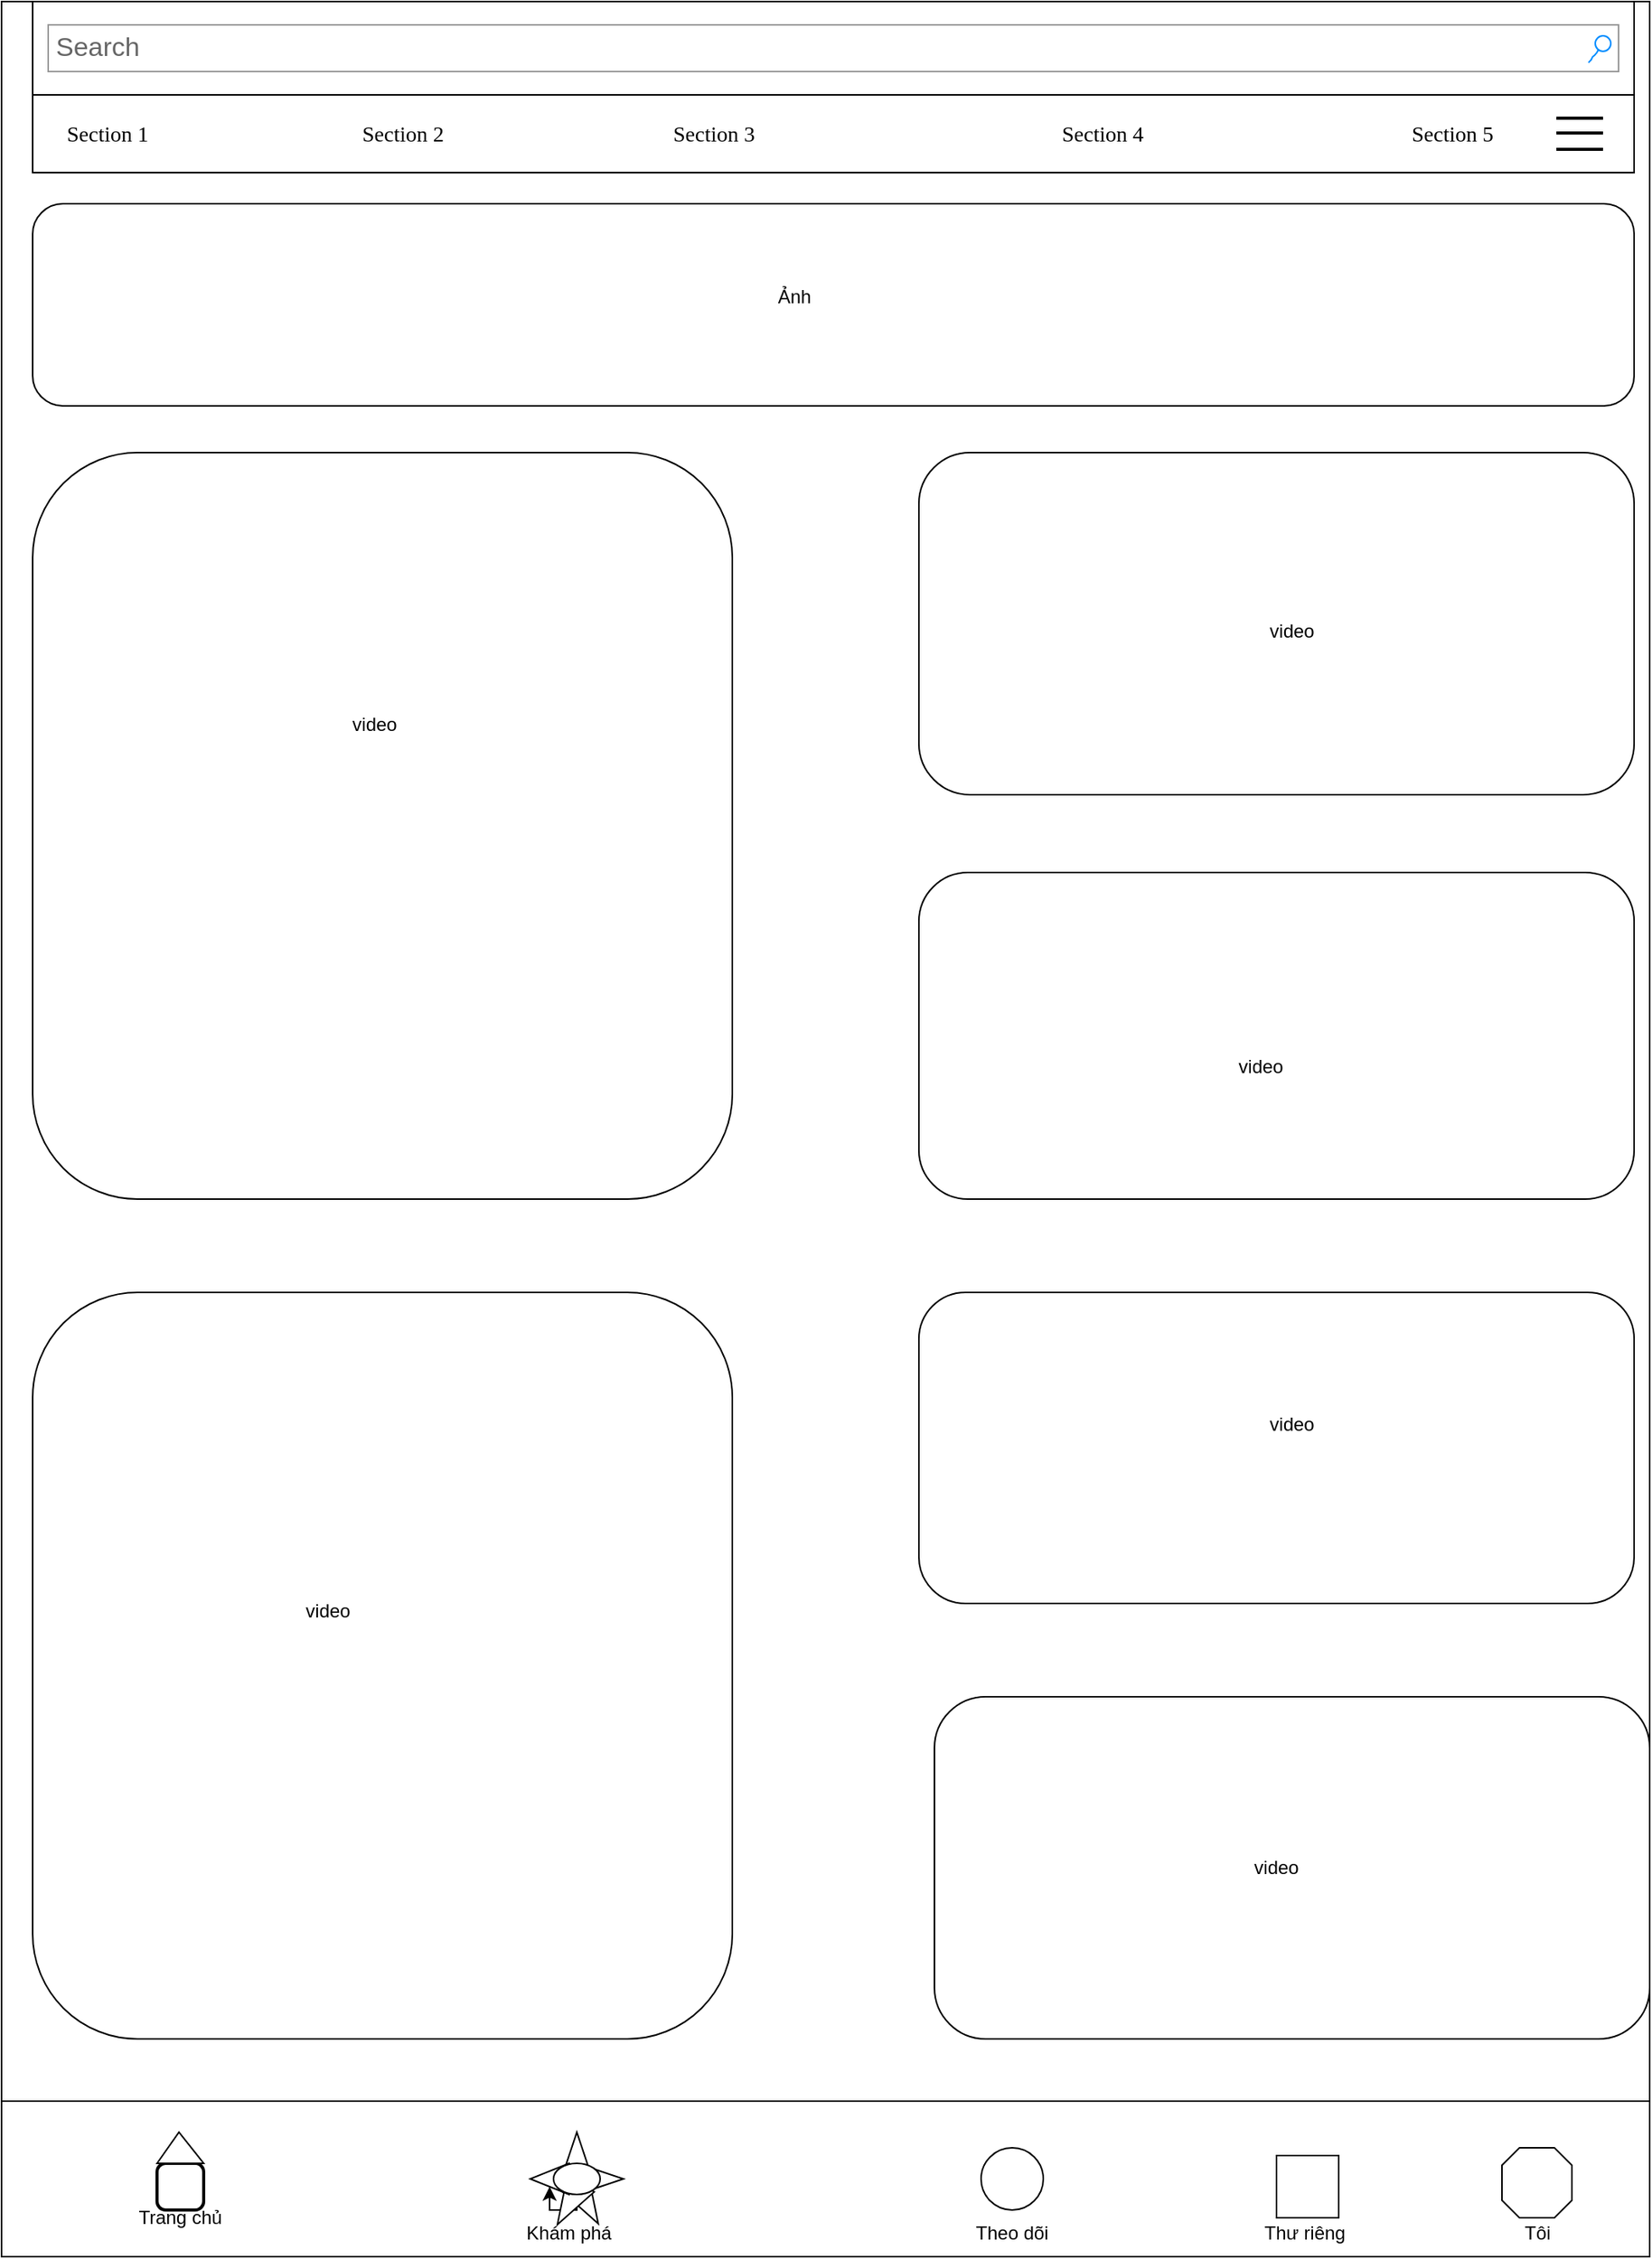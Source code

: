 <mxfile version="20.8.16" type="device"><diagram name="Page-1" id="03018318-947c-dd8e-b7a3-06fadd420f32"><mxGraphModel dx="1050" dy="621" grid="1" gridSize="10" guides="1" tooltips="1" connect="1" arrows="1" fold="1" page="1" pageScale="1" pageWidth="1100" pageHeight="850" background="#ffffff" math="0" shadow="0"><root><mxCell id="0"/><mxCell id="1" parent="0"/><mxCell id="9L36NZVr-p3LA49_DdVa-10" value="" style="rounded=0;whiteSpace=wrap;html=1;" vertex="1" parent="1"><mxGeometry x="20" y="20" width="1060" height="1450" as="geometry"/></mxCell><mxCell id="9L36NZVr-p3LA49_DdVa-12" value="" style="rounded=0;whiteSpace=wrap;html=1;" vertex="1" parent="1"><mxGeometry x="40" y="20" width="1030" height="60" as="geometry"/></mxCell><mxCell id="9L36NZVr-p3LA49_DdVa-11" value="" style="rounded=0;whiteSpace=wrap;html=1;" vertex="1" parent="1"><mxGeometry x="40" y="80" width="1030" height="50" as="geometry"/></mxCell><mxCell id="677b7b8949515195-3" value="Search" style="strokeWidth=1;shadow=0;dashed=0;align=center;html=1;shape=mxgraph.mockup.forms.searchBox;strokeColor=#999999;mainText=;strokeColor2=#008cff;fontColor=#666666;fontSize=17;align=left;spacingLeft=3;rounded=0;labelBackgroundColor=none;comic=1;" parent="1" vertex="1"><mxGeometry x="50" y="35" width="1010" height="30" as="geometry"/></mxCell><mxCell id="677b7b8949515195-11" value="Section 1" style="text;html=1;points=[];align=left;verticalAlign=top;spacingTop=-4;fontSize=14;fontFamily=Verdana" parent="1" vertex="1"><mxGeometry x="60" y="95" width="60" height="20" as="geometry"/></mxCell><mxCell id="677b7b8949515195-12" value="Section 2" style="text;html=1;points=[];align=left;verticalAlign=top;spacingTop=-4;fontSize=14;fontFamily=Verdana" parent="1" vertex="1"><mxGeometry x="250" y="95" width="60" height="20" as="geometry"/></mxCell><mxCell id="677b7b8949515195-13" value="Section 3" style="text;html=1;points=[];align=left;verticalAlign=top;spacingTop=-4;fontSize=14;fontFamily=Verdana" parent="1" vertex="1"><mxGeometry x="450" y="95" width="60" height="20" as="geometry"/></mxCell><mxCell id="677b7b8949515195-14" value="Section 4" style="text;html=1;points=[];align=left;verticalAlign=top;spacingTop=-4;fontSize=14;fontFamily=Verdana" parent="1" vertex="1"><mxGeometry x="700" y="95" width="60" height="20" as="geometry"/></mxCell><mxCell id="9L36NZVr-p3LA49_DdVa-2" value="Section 5" style="text;html=1;points=[];align=left;verticalAlign=top;spacingTop=-4;fontSize=14;fontFamily=Verdana" vertex="1" parent="1"><mxGeometry x="925" y="95" width="60" height="20" as="geometry"/></mxCell><mxCell id="9L36NZVr-p3LA49_DdVa-6" value="" style="shape=link;html=1;rounded=0;width=-1;" edge="1" parent="1"><mxGeometry width="100" relative="1" as="geometry"><mxPoint x="1020" y="95" as="sourcePoint"/><mxPoint x="1050" y="95" as="targetPoint"/><Array as="points"/></mxGeometry></mxCell><mxCell id="9L36NZVr-p3LA49_DdVa-7" value="" style="shape=link;html=1;rounded=0;width=1;" edge="1" parent="1"><mxGeometry width="100" relative="1" as="geometry"><mxPoint x="1020" y="104.5" as="sourcePoint"/><mxPoint x="1050" y="104.5" as="targetPoint"/></mxGeometry></mxCell><mxCell id="9L36NZVr-p3LA49_DdVa-9" value="" style="shape=link;html=1;rounded=0;width=1;" edge="1" parent="1"><mxGeometry width="100" relative="1" as="geometry"><mxPoint x="1020" y="115" as="sourcePoint"/><mxPoint x="1050" y="115" as="targetPoint"/></mxGeometry></mxCell><mxCell id="9L36NZVr-p3LA49_DdVa-13" value="" style="rounded=1;whiteSpace=wrap;html=1;" vertex="1" parent="1"><mxGeometry x="40" y="150" width="1030" height="130" as="geometry"/></mxCell><mxCell id="9L36NZVr-p3LA49_DdVa-14" value="" style="rounded=1;whiteSpace=wrap;html=1;" vertex="1" parent="1"><mxGeometry x="40" y="310" width="450" height="480" as="geometry"/></mxCell><mxCell id="9L36NZVr-p3LA49_DdVa-15" value="" style="rounded=1;whiteSpace=wrap;html=1;" vertex="1" parent="1"><mxGeometry x="610" y="310" width="460" height="220" as="geometry"/></mxCell><mxCell id="9L36NZVr-p3LA49_DdVa-16" value="" style="rounded=1;whiteSpace=wrap;html=1;" vertex="1" parent="1"><mxGeometry x="610" y="580" width="460" height="210" as="geometry"/></mxCell><mxCell id="9L36NZVr-p3LA49_DdVa-17" value="" style="rounded=1;whiteSpace=wrap;html=1;" vertex="1" parent="1"><mxGeometry x="40" y="850" width="450" height="480" as="geometry"/></mxCell><mxCell id="9L36NZVr-p3LA49_DdVa-18" value="" style="rounded=1;whiteSpace=wrap;html=1;" vertex="1" parent="1"><mxGeometry x="610" y="850" width="460" height="200" as="geometry"/></mxCell><mxCell id="9L36NZVr-p3LA49_DdVa-19" value="" style="rounded=1;whiteSpace=wrap;html=1;" vertex="1" parent="1"><mxGeometry x="620" y="1110" width="460" height="220" as="geometry"/></mxCell><mxCell id="9L36NZVr-p3LA49_DdVa-20" value="" style="rounded=0;whiteSpace=wrap;html=1;" vertex="1" parent="1"><mxGeometry x="20" y="1370" width="1060" height="100" as="geometry"/></mxCell><mxCell id="9L36NZVr-p3LA49_DdVa-21" value="" style="rounded=1;whiteSpace=wrap;html=1;absoluteArcSize=1;arcSize=11;strokeWidth=2;" vertex="1" parent="1"><mxGeometry x="120" y="1410" width="30" height="30" as="geometry"/></mxCell><mxCell id="9L36NZVr-p3LA49_DdVa-27" value="" style="verticalLabelPosition=bottom;verticalAlign=top;html=1;shape=mxgraph.basic.acute_triangle;dx=0.47;" vertex="1" parent="1"><mxGeometry x="120" y="1390" width="30" height="20" as="geometry"/></mxCell><mxCell id="9L36NZVr-p3LA49_DdVa-29" value="Trang chủ" style="text;html=1;strokeColor=none;fillColor=none;align=center;verticalAlign=middle;whiteSpace=wrap;rounded=0;" vertex="1" parent="1"><mxGeometry x="105" y="1430" width="60" height="30" as="geometry"/></mxCell><mxCell id="9L36NZVr-p3LA49_DdVa-30" value="" style="triangle;whiteSpace=wrap;html=1;" vertex="1" parent="1"><mxGeometry x="390" y="1410" width="30" height="20" as="geometry"/></mxCell><mxCell id="9L36NZVr-p3LA49_DdVa-41" value="" style="edgeStyle=orthogonalEdgeStyle;rounded=0;orthogonalLoop=1;jettySize=auto;html=1;" edge="1" parent="1" source="9L36NZVr-p3LA49_DdVa-31" target="9L36NZVr-p3LA49_DdVa-37"><mxGeometry relative="1" as="geometry"/></mxCell><mxCell id="9L36NZVr-p3LA49_DdVa-31" value="" style="triangle;whiteSpace=wrap;html=1;direction=north;" vertex="1" parent="1"><mxGeometry x="380" y="1390" width="20" height="30" as="geometry"/></mxCell><mxCell id="9L36NZVr-p3LA49_DdVa-32" value="" style="triangle;whiteSpace=wrap;html=1;direction=south;rotation=-30;" vertex="1" parent="1"><mxGeometry x="386.25" y="1420.73" width="20" height="30" as="geometry"/></mxCell><mxCell id="9L36NZVr-p3LA49_DdVa-34" value="" style="triangle;whiteSpace=wrap;html=1;direction=south;rotation=30;" vertex="1" parent="1"><mxGeometry x="375" y="1421.34" width="20" height="30" as="geometry"/></mxCell><mxCell id="9L36NZVr-p3LA49_DdVa-37" value="" style="triangle;whiteSpace=wrap;html=1;direction=south;rotation=90;" vertex="1" parent="1"><mxGeometry x="362.5" y="1407.5" width="20" height="25" as="geometry"/></mxCell><mxCell id="9L36NZVr-p3LA49_DdVa-39" value="" style="ellipse;whiteSpace=wrap;html=1;" vertex="1" parent="1"><mxGeometry x="375" y="1410" width="30" height="20" as="geometry"/></mxCell><mxCell id="9L36NZVr-p3LA49_DdVa-42" value="Khám phá" style="text;html=1;strokeColor=none;fillColor=none;align=center;verticalAlign=middle;whiteSpace=wrap;rounded=0;" vertex="1" parent="1"><mxGeometry x="355" y="1440" width="60" height="30" as="geometry"/></mxCell><mxCell id="9L36NZVr-p3LA49_DdVa-43" value="" style="ellipse;whiteSpace=wrap;html=1;aspect=fixed;" vertex="1" parent="1"><mxGeometry x="650" y="1400" width="40" height="40" as="geometry"/></mxCell><mxCell id="9L36NZVr-p3LA49_DdVa-44" value="Theo dõi" style="text;html=1;strokeColor=none;fillColor=none;align=center;verticalAlign=middle;whiteSpace=wrap;rounded=0;" vertex="1" parent="1"><mxGeometry x="640" y="1440" width="60" height="30" as="geometry"/></mxCell><mxCell id="9L36NZVr-p3LA49_DdVa-45" value="" style="verticalLabelPosition=bottom;verticalAlign=top;html=1;shape=mxgraph.basic.rect;fillColor2=none;strokeWidth=1;size=30;indent=5;" vertex="1" parent="1"><mxGeometry x="840" y="1405" width="40" height="40" as="geometry"/></mxCell><mxCell id="9L36NZVr-p3LA49_DdVa-49" value="" style="verticalLabelPosition=bottom;verticalAlign=top;html=1;shape=mxgraph.basic.polygon;polyCoords=[[0.25,0],[0.75,0],[1,0.25],[1,0.75],[0.75,1],[0.25,1],[0,0.75],[0,0.25]];polyline=0;" vertex="1" parent="1"><mxGeometry x="985" y="1400" width="45" height="45" as="geometry"/></mxCell><mxCell id="9L36NZVr-p3LA49_DdVa-51" value="Thư riêng&amp;nbsp;" style="text;html=1;strokeColor=none;fillColor=none;align=center;verticalAlign=middle;whiteSpace=wrap;rounded=0;" vertex="1" parent="1"><mxGeometry x="830" y="1440" width="60" height="30" as="geometry"/></mxCell><mxCell id="9L36NZVr-p3LA49_DdVa-52" value="Tôi" style="text;html=1;strokeColor=none;fillColor=none;align=center;verticalAlign=middle;whiteSpace=wrap;rounded=0;" vertex="1" parent="1"><mxGeometry x="977.5" y="1440" width="60" height="30" as="geometry"/></mxCell><mxCell id="9L36NZVr-p3LA49_DdVa-53" value="Ảnh" style="text;html=1;strokeColor=none;fillColor=none;align=center;verticalAlign=middle;whiteSpace=wrap;rounded=0;" vertex="1" parent="1"><mxGeometry x="370" y="170" width="320" height="80" as="geometry"/></mxCell><mxCell id="9L36NZVr-p3LA49_DdVa-54" value="video" style="text;html=1;strokeColor=none;fillColor=none;align=center;verticalAlign=middle;whiteSpace=wrap;rounded=0;" vertex="1" parent="1"><mxGeometry x="230" y="470" width="60" height="30" as="geometry"/></mxCell><mxCell id="9L36NZVr-p3LA49_DdVa-55" value="video" style="text;html=1;strokeColor=none;fillColor=none;align=center;verticalAlign=middle;whiteSpace=wrap;rounded=0;" vertex="1" parent="1"><mxGeometry x="820" y="410" width="60" height="30" as="geometry"/></mxCell><mxCell id="9L36NZVr-p3LA49_DdVa-56" value="video" style="text;html=1;strokeColor=none;fillColor=none;align=center;verticalAlign=middle;whiteSpace=wrap;rounded=0;" vertex="1" parent="1"><mxGeometry x="800" y="690" width="60" height="30" as="geometry"/></mxCell><mxCell id="9L36NZVr-p3LA49_DdVa-57" value="video" style="text;html=1;strokeColor=none;fillColor=none;align=center;verticalAlign=middle;whiteSpace=wrap;rounded=0;" vertex="1" parent="1"><mxGeometry x="820" y="920" width="60" height="30" as="geometry"/></mxCell><mxCell id="9L36NZVr-p3LA49_DdVa-58" value="video" style="text;html=1;strokeColor=none;fillColor=none;align=center;verticalAlign=middle;whiteSpace=wrap;rounded=0;" vertex="1" parent="1"><mxGeometry x="200" y="1040" width="60" height="30" as="geometry"/></mxCell><mxCell id="9L36NZVr-p3LA49_DdVa-59" value="video" style="text;html=1;strokeColor=none;fillColor=none;align=center;verticalAlign=middle;whiteSpace=wrap;rounded=0;" vertex="1" parent="1"><mxGeometry x="810" y="1205" width="60" height="30" as="geometry"/></mxCell></root></mxGraphModel></diagram></mxfile>